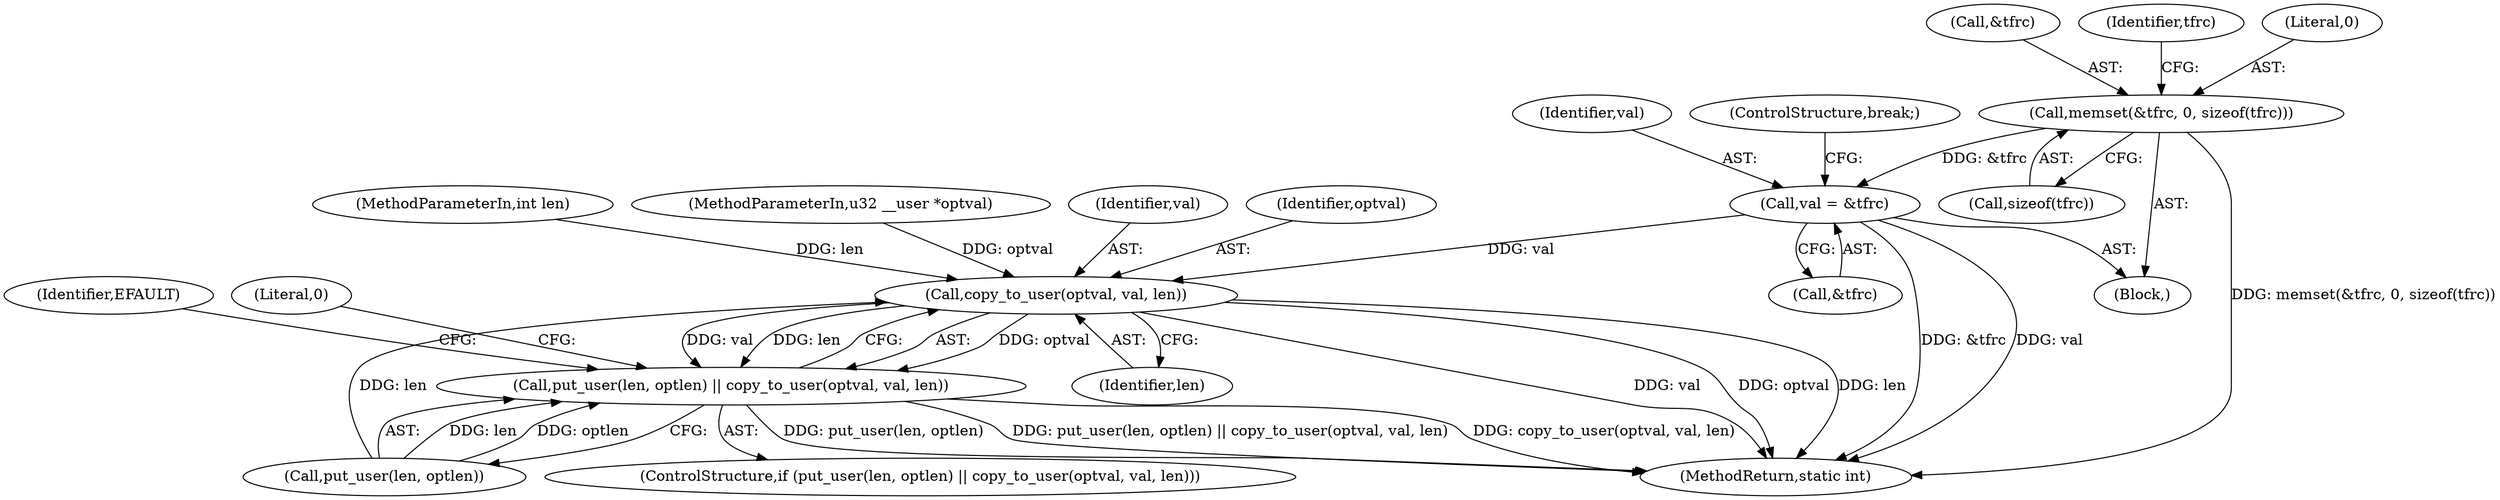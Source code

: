 digraph "0_linux_7b07f8eb75aa3097cdfd4f6eac3da49db787381d@API" {
"1000126" [label="(Call,memset(&tfrc, 0, sizeof(tfrc)))"];
"1000185" [label="(Call,val = &tfrc)"];
"1000199" [label="(Call,copy_to_user(optval, val, len))"];
"1000195" [label="(Call,put_user(len, optlen) || copy_to_user(optval, val, len))"];
"1000187" [label="(Call,&tfrc)"];
"1000208" [label="(MethodReturn,static int)"];
"1000130" [label="(Call,sizeof(tfrc))"];
"1000202" [label="(Identifier,len)"];
"1000127" [label="(Call,&tfrc)"];
"1000126" [label="(Call,memset(&tfrc, 0, sizeof(tfrc)))"];
"1000189" [label="(ControlStructure,break;)"];
"1000201" [label="(Identifier,val)"];
"1000207" [label="(Literal,0)"];
"1000196" [label="(Call,put_user(len, optlen))"];
"1000200" [label="(Identifier,optval)"];
"1000194" [label="(ControlStructure,if (put_user(len, optlen) || copy_to_user(optval, val, len)))"];
"1000205" [label="(Identifier,EFAULT)"];
"1000199" [label="(Call,copy_to_user(optval, val, len))"];
"1000195" [label="(Call,put_user(len, optlen) || copy_to_user(optval, val, len))"];
"1000103" [label="(MethodParameterIn,int len)"];
"1000116" [label="(Block,)"];
"1000186" [label="(Identifier,val)"];
"1000185" [label="(Call,val = &tfrc)"];
"1000104" [label="(MethodParameterIn,u32 __user *optval)"];
"1000134" [label="(Identifier,tfrc)"];
"1000129" [label="(Literal,0)"];
"1000126" -> "1000116"  [label="AST: "];
"1000126" -> "1000130"  [label="CFG: "];
"1000127" -> "1000126"  [label="AST: "];
"1000129" -> "1000126"  [label="AST: "];
"1000130" -> "1000126"  [label="AST: "];
"1000134" -> "1000126"  [label="CFG: "];
"1000126" -> "1000208"  [label="DDG: memset(&tfrc, 0, sizeof(tfrc))"];
"1000126" -> "1000185"  [label="DDG: &tfrc"];
"1000185" -> "1000116"  [label="AST: "];
"1000185" -> "1000187"  [label="CFG: "];
"1000186" -> "1000185"  [label="AST: "];
"1000187" -> "1000185"  [label="AST: "];
"1000189" -> "1000185"  [label="CFG: "];
"1000185" -> "1000208"  [label="DDG: &tfrc"];
"1000185" -> "1000208"  [label="DDG: val"];
"1000185" -> "1000199"  [label="DDG: val"];
"1000199" -> "1000195"  [label="AST: "];
"1000199" -> "1000202"  [label="CFG: "];
"1000200" -> "1000199"  [label="AST: "];
"1000201" -> "1000199"  [label="AST: "];
"1000202" -> "1000199"  [label="AST: "];
"1000195" -> "1000199"  [label="CFG: "];
"1000199" -> "1000208"  [label="DDG: val"];
"1000199" -> "1000208"  [label="DDG: optval"];
"1000199" -> "1000208"  [label="DDG: len"];
"1000199" -> "1000195"  [label="DDG: optval"];
"1000199" -> "1000195"  [label="DDG: val"];
"1000199" -> "1000195"  [label="DDG: len"];
"1000104" -> "1000199"  [label="DDG: optval"];
"1000196" -> "1000199"  [label="DDG: len"];
"1000103" -> "1000199"  [label="DDG: len"];
"1000195" -> "1000194"  [label="AST: "];
"1000195" -> "1000196"  [label="CFG: "];
"1000196" -> "1000195"  [label="AST: "];
"1000205" -> "1000195"  [label="CFG: "];
"1000207" -> "1000195"  [label="CFG: "];
"1000195" -> "1000208"  [label="DDG: put_user(len, optlen) || copy_to_user(optval, val, len)"];
"1000195" -> "1000208"  [label="DDG: copy_to_user(optval, val, len)"];
"1000195" -> "1000208"  [label="DDG: put_user(len, optlen)"];
"1000196" -> "1000195"  [label="DDG: len"];
"1000196" -> "1000195"  [label="DDG: optlen"];
}
